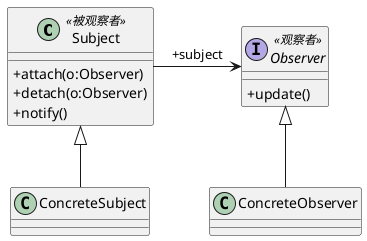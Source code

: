 @startuml
skinparam classAttributeIconSize 0
class Subject <<被观察者>> {
    +attach(o:Observer)
    +detach(o:Observer)
    +notify()
}
interface Observer <<观察者>> {
    +update()
}

Subject <|-- ConcreteSubject
Observer <|-- ConcreteObserver
Subject -> Observer:+subject

@enduml